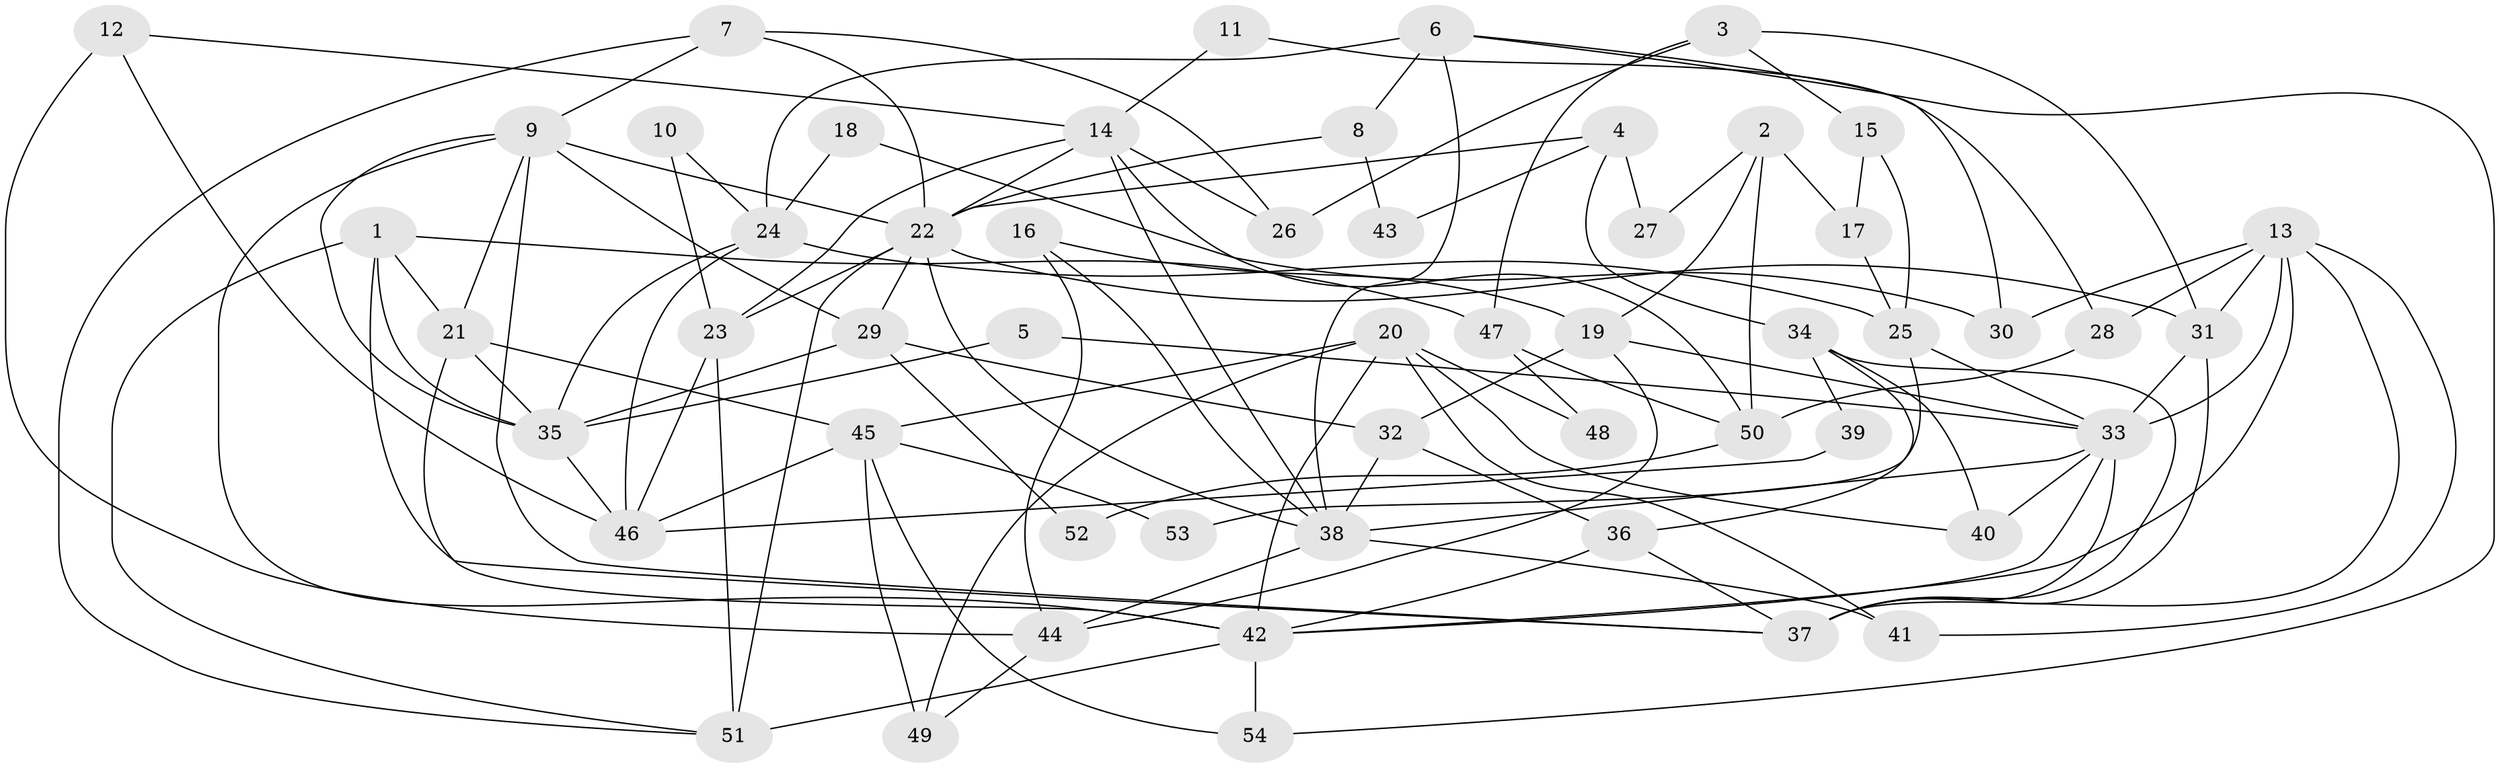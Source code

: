 // original degree distribution, {3: 0.23376623376623376, 5: 0.18181818181818182, 7: 0.03896103896103896, 4: 0.2597402597402597, 2: 0.16883116883116883, 6: 0.1038961038961039, 9: 0.012987012987012988}
// Generated by graph-tools (version 1.1) at 2025/37/03/04/25 23:37:15]
// undirected, 54 vertices, 119 edges
graph export_dot {
  node [color=gray90,style=filled];
  1;
  2;
  3;
  4;
  5;
  6;
  7;
  8;
  9;
  10;
  11;
  12;
  13;
  14;
  15;
  16;
  17;
  18;
  19;
  20;
  21;
  22;
  23;
  24;
  25;
  26;
  27;
  28;
  29;
  30;
  31;
  32;
  33;
  34;
  35;
  36;
  37;
  38;
  39;
  40;
  41;
  42;
  43;
  44;
  45;
  46;
  47;
  48;
  49;
  50;
  51;
  52;
  53;
  54;
  1 -- 21 [weight=1.0];
  1 -- 35 [weight=1.0];
  1 -- 37 [weight=1.0];
  1 -- 47 [weight=1.0];
  1 -- 51 [weight=1.0];
  2 -- 17 [weight=2.0];
  2 -- 19 [weight=1.0];
  2 -- 27 [weight=1.0];
  2 -- 50 [weight=1.0];
  3 -- 15 [weight=1.0];
  3 -- 26 [weight=1.0];
  3 -- 31 [weight=1.0];
  3 -- 47 [weight=1.0];
  4 -- 22 [weight=1.0];
  4 -- 27 [weight=1.0];
  4 -- 34 [weight=1.0];
  4 -- 43 [weight=1.0];
  5 -- 33 [weight=1.0];
  5 -- 35 [weight=1.0];
  6 -- 8 [weight=1.0];
  6 -- 24 [weight=1.0];
  6 -- 30 [weight=1.0];
  6 -- 38 [weight=1.0];
  6 -- 54 [weight=1.0];
  7 -- 9 [weight=1.0];
  7 -- 22 [weight=1.0];
  7 -- 26 [weight=1.0];
  7 -- 51 [weight=1.0];
  8 -- 22 [weight=1.0];
  8 -- 43 [weight=1.0];
  9 -- 21 [weight=1.0];
  9 -- 22 [weight=1.0];
  9 -- 29 [weight=1.0];
  9 -- 35 [weight=1.0];
  9 -- 37 [weight=1.0];
  9 -- 42 [weight=1.0];
  10 -- 23 [weight=1.0];
  10 -- 24 [weight=1.0];
  11 -- 14 [weight=1.0];
  11 -- 28 [weight=1.0];
  12 -- 14 [weight=1.0];
  12 -- 44 [weight=1.0];
  12 -- 46 [weight=1.0];
  13 -- 28 [weight=2.0];
  13 -- 30 [weight=1.0];
  13 -- 31 [weight=1.0];
  13 -- 33 [weight=2.0];
  13 -- 37 [weight=1.0];
  13 -- 41 [weight=1.0];
  13 -- 42 [weight=1.0];
  14 -- 22 [weight=1.0];
  14 -- 23 [weight=1.0];
  14 -- 26 [weight=1.0];
  14 -- 38 [weight=1.0];
  14 -- 50 [weight=1.0];
  15 -- 17 [weight=1.0];
  15 -- 25 [weight=1.0];
  16 -- 19 [weight=1.0];
  16 -- 38 [weight=2.0];
  16 -- 44 [weight=1.0];
  17 -- 25 [weight=1.0];
  18 -- 24 [weight=1.0];
  18 -- 30 [weight=1.0];
  19 -- 32 [weight=1.0];
  19 -- 33 [weight=1.0];
  19 -- 44 [weight=1.0];
  20 -- 40 [weight=1.0];
  20 -- 41 [weight=1.0];
  20 -- 42 [weight=1.0];
  20 -- 45 [weight=1.0];
  20 -- 48 [weight=1.0];
  20 -- 49 [weight=1.0];
  21 -- 35 [weight=1.0];
  21 -- 42 [weight=1.0];
  21 -- 45 [weight=1.0];
  22 -- 23 [weight=1.0];
  22 -- 29 [weight=1.0];
  22 -- 31 [weight=1.0];
  22 -- 38 [weight=1.0];
  22 -- 51 [weight=1.0];
  23 -- 46 [weight=1.0];
  23 -- 51 [weight=1.0];
  24 -- 25 [weight=1.0];
  24 -- 35 [weight=1.0];
  24 -- 46 [weight=1.0];
  25 -- 33 [weight=1.0];
  25 -- 53 [weight=1.0];
  28 -- 50 [weight=1.0];
  29 -- 32 [weight=1.0];
  29 -- 35 [weight=1.0];
  29 -- 52 [weight=1.0];
  31 -- 33 [weight=1.0];
  31 -- 37 [weight=1.0];
  32 -- 36 [weight=1.0];
  32 -- 38 [weight=2.0];
  33 -- 37 [weight=1.0];
  33 -- 38 [weight=1.0];
  33 -- 40 [weight=1.0];
  33 -- 42 [weight=1.0];
  34 -- 36 [weight=1.0];
  34 -- 37 [weight=1.0];
  34 -- 39 [weight=1.0];
  34 -- 40 [weight=1.0];
  35 -- 46 [weight=2.0];
  36 -- 37 [weight=1.0];
  36 -- 42 [weight=1.0];
  38 -- 41 [weight=1.0];
  38 -- 44 [weight=1.0];
  39 -- 46 [weight=1.0];
  42 -- 51 [weight=1.0];
  42 -- 54 [weight=2.0];
  44 -- 49 [weight=1.0];
  45 -- 46 [weight=1.0];
  45 -- 49 [weight=1.0];
  45 -- 53 [weight=1.0];
  45 -- 54 [weight=1.0];
  47 -- 48 [weight=1.0];
  47 -- 50 [weight=1.0];
  50 -- 52 [weight=1.0];
}
